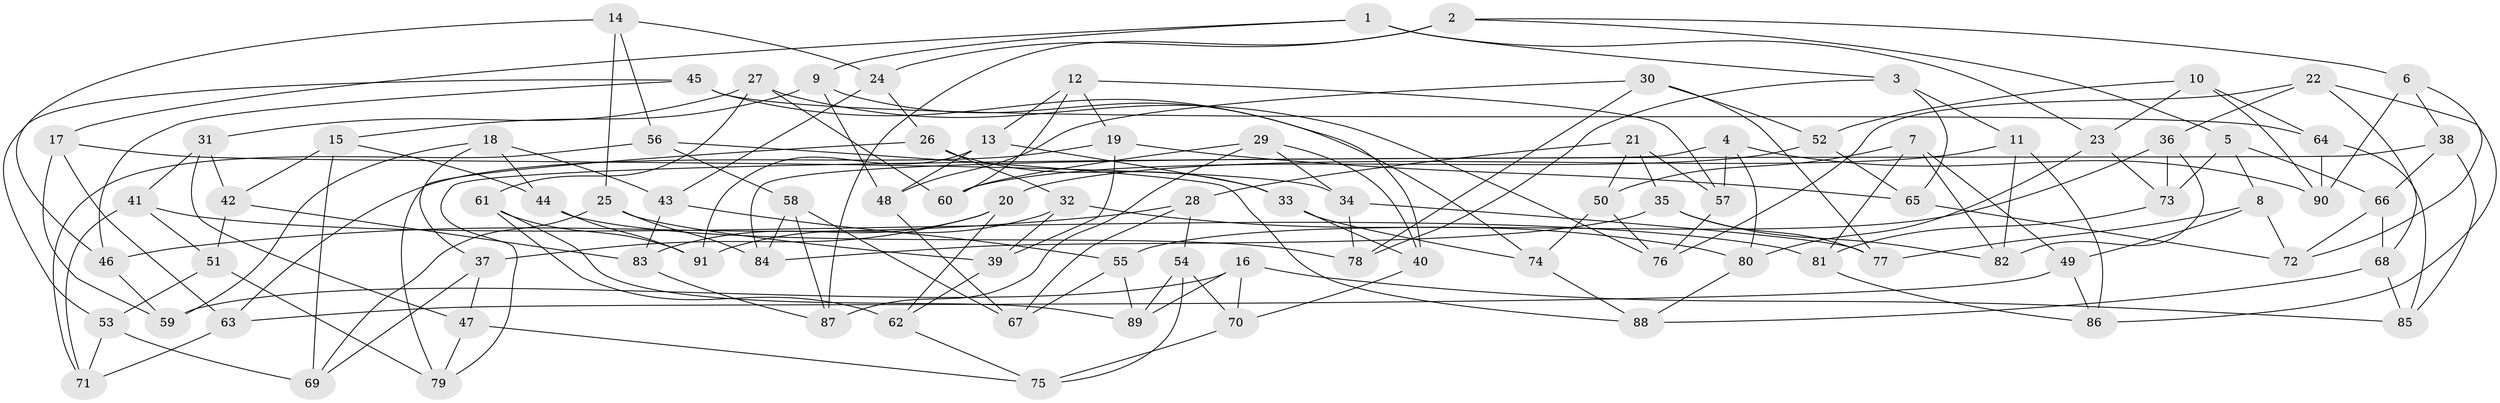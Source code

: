// Generated by graph-tools (version 1.1) at 2025/38/03/09/25 02:38:04]
// undirected, 91 vertices, 182 edges
graph export_dot {
graph [start="1"]
  node [color=gray90,style=filled];
  1;
  2;
  3;
  4;
  5;
  6;
  7;
  8;
  9;
  10;
  11;
  12;
  13;
  14;
  15;
  16;
  17;
  18;
  19;
  20;
  21;
  22;
  23;
  24;
  25;
  26;
  27;
  28;
  29;
  30;
  31;
  32;
  33;
  34;
  35;
  36;
  37;
  38;
  39;
  40;
  41;
  42;
  43;
  44;
  45;
  46;
  47;
  48;
  49;
  50;
  51;
  52;
  53;
  54;
  55;
  56;
  57;
  58;
  59;
  60;
  61;
  62;
  63;
  64;
  65;
  66;
  67;
  68;
  69;
  70;
  71;
  72;
  73;
  74;
  75;
  76;
  77;
  78;
  79;
  80;
  81;
  82;
  83;
  84;
  85;
  86;
  87;
  88;
  89;
  90;
  91;
  1 -- 23;
  1 -- 9;
  1 -- 17;
  1 -- 3;
  2 -- 24;
  2 -- 5;
  2 -- 6;
  2 -- 87;
  3 -- 11;
  3 -- 65;
  3 -- 78;
  4 -- 84;
  4 -- 57;
  4 -- 90;
  4 -- 80;
  5 -- 66;
  5 -- 73;
  5 -- 8;
  6 -- 38;
  6 -- 90;
  6 -- 72;
  7 -- 49;
  7 -- 50;
  7 -- 81;
  7 -- 82;
  8 -- 72;
  8 -- 77;
  8 -- 49;
  9 -- 15;
  9 -- 48;
  9 -- 40;
  10 -- 52;
  10 -- 64;
  10 -- 90;
  10 -- 23;
  11 -- 20;
  11 -- 86;
  11 -- 82;
  12 -- 13;
  12 -- 57;
  12 -- 19;
  12 -- 60;
  13 -- 33;
  13 -- 91;
  13 -- 48;
  14 -- 56;
  14 -- 24;
  14 -- 25;
  14 -- 46;
  15 -- 44;
  15 -- 69;
  15 -- 42;
  16 -- 85;
  16 -- 89;
  16 -- 59;
  16 -- 70;
  17 -- 63;
  17 -- 34;
  17 -- 59;
  18 -- 43;
  18 -- 44;
  18 -- 37;
  18 -- 59;
  19 -- 39;
  19 -- 65;
  19 -- 63;
  20 -- 37;
  20 -- 83;
  20 -- 62;
  21 -- 35;
  21 -- 50;
  21 -- 28;
  21 -- 57;
  22 -- 86;
  22 -- 36;
  22 -- 76;
  22 -- 68;
  23 -- 73;
  23 -- 80;
  24 -- 43;
  24 -- 26;
  25 -- 84;
  25 -- 39;
  25 -- 69;
  26 -- 79;
  26 -- 32;
  26 -- 33;
  27 -- 61;
  27 -- 31;
  27 -- 76;
  27 -- 60;
  28 -- 54;
  28 -- 67;
  28 -- 46;
  29 -- 87;
  29 -- 34;
  29 -- 40;
  29 -- 60;
  30 -- 52;
  30 -- 77;
  30 -- 78;
  30 -- 48;
  31 -- 42;
  31 -- 41;
  31 -- 47;
  32 -- 39;
  32 -- 80;
  32 -- 91;
  33 -- 74;
  33 -- 40;
  34 -- 78;
  34 -- 77;
  35 -- 84;
  35 -- 77;
  35 -- 82;
  36 -- 82;
  36 -- 55;
  36 -- 73;
  37 -- 69;
  37 -- 47;
  38 -- 85;
  38 -- 79;
  38 -- 66;
  39 -- 62;
  40 -- 70;
  41 -- 71;
  41 -- 81;
  41 -- 51;
  42 -- 83;
  42 -- 51;
  43 -- 55;
  43 -- 83;
  44 -- 78;
  44 -- 91;
  45 -- 46;
  45 -- 74;
  45 -- 64;
  45 -- 53;
  46 -- 59;
  47 -- 75;
  47 -- 79;
  48 -- 67;
  49 -- 63;
  49 -- 86;
  50 -- 74;
  50 -- 76;
  51 -- 53;
  51 -- 79;
  52 -- 65;
  52 -- 60;
  53 -- 71;
  53 -- 69;
  54 -- 70;
  54 -- 75;
  54 -- 89;
  55 -- 89;
  55 -- 67;
  56 -- 88;
  56 -- 71;
  56 -- 58;
  57 -- 76;
  58 -- 87;
  58 -- 67;
  58 -- 84;
  61 -- 62;
  61 -- 91;
  61 -- 89;
  62 -- 75;
  63 -- 71;
  64 -- 90;
  64 -- 85;
  65 -- 72;
  66 -- 68;
  66 -- 72;
  68 -- 85;
  68 -- 88;
  70 -- 75;
  73 -- 81;
  74 -- 88;
  80 -- 88;
  81 -- 86;
  83 -- 87;
}
